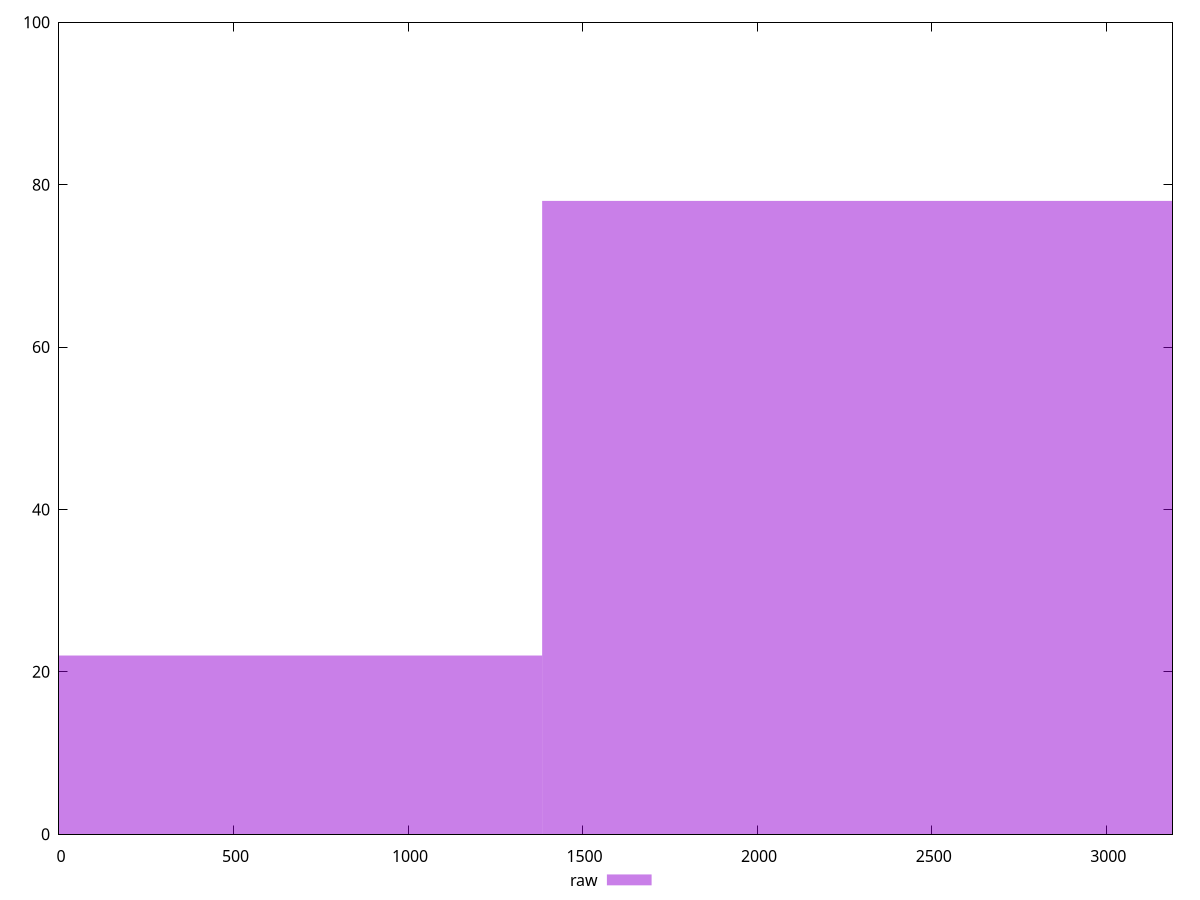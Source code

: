 reset

$raw <<EOF
2768.3023545869123 78
0 22
EOF

set key outside below
set boxwidth 2768.3023545869123
set xrange [0:3190]
set yrange [0:100]
set trange [0:100]
set style fill transparent solid 0.5 noborder
set terminal svg size 640, 490 enhanced background rgb 'white'
set output "reports/report_00027_2021-02-24T12-40-31.850Z/unused-javascript/samples/agenda/raw/histogram.svg"

plot $raw title "raw" with boxes

reset
